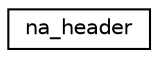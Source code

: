 digraph "Graphical Class Hierarchy"
{
 // LATEX_PDF_SIZE
  edge [fontname="Helvetica",fontsize="10",labelfontname="Helvetica",labelfontsize="10"];
  node [fontname="Helvetica",fontsize="10",shape=record];
  rankdir="LR";
  Node0 [label="na_header",height=0.2,width=0.4,color="black", fillcolor="white", style="filled",URL="$structna__header.html",tooltip=" "];
}
